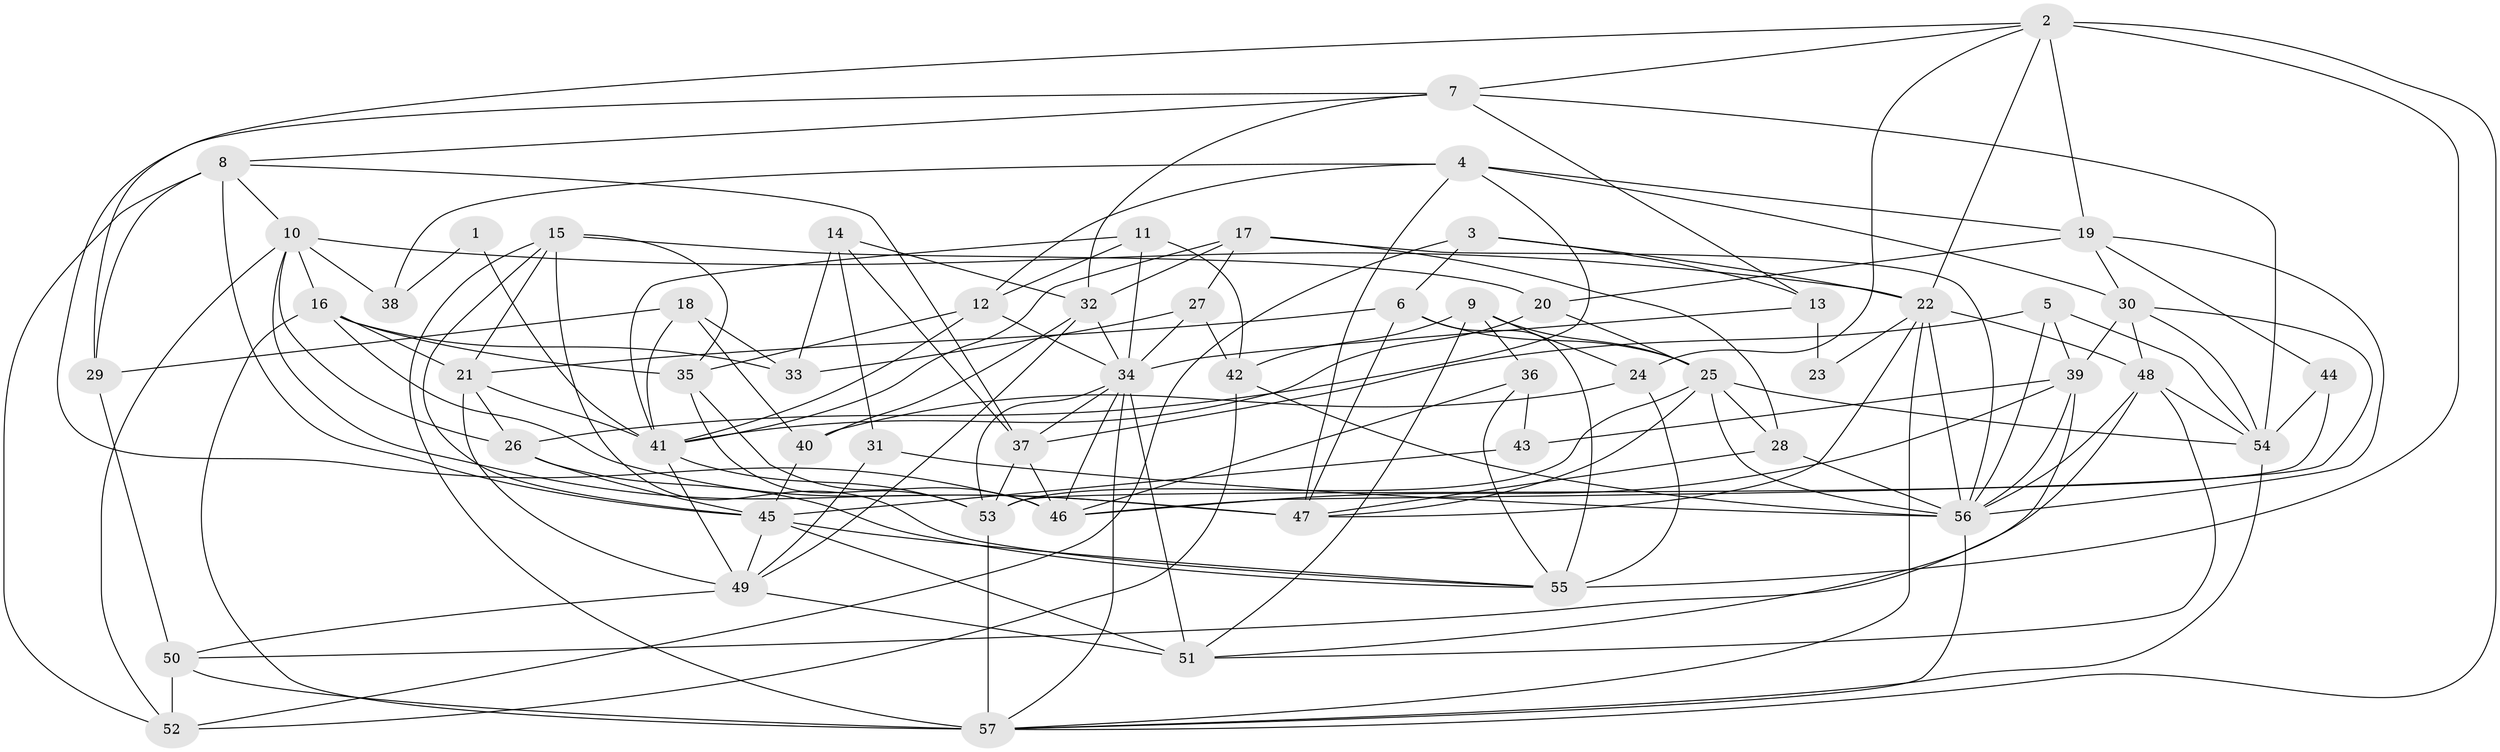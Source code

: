 // original degree distribution, {2: 0.1206896551724138, 5: 0.1896551724137931, 4: 0.3275862068965517, 3: 0.2413793103448276, 7: 0.05172413793103448, 6: 0.06896551724137931}
// Generated by graph-tools (version 1.1) at 2025/01/03/09/25 03:01:58]
// undirected, 57 vertices, 157 edges
graph export_dot {
graph [start="1"]
  node [color=gray90,style=filled];
  1;
  2;
  3;
  4;
  5;
  6;
  7;
  8;
  9;
  10;
  11;
  12;
  13;
  14;
  15;
  16;
  17;
  18;
  19;
  20;
  21;
  22;
  23;
  24;
  25;
  26;
  27;
  28;
  29;
  30;
  31;
  32;
  33;
  34;
  35;
  36;
  37;
  38;
  39;
  40;
  41;
  42;
  43;
  44;
  45;
  46;
  47;
  48;
  49;
  50;
  51;
  52;
  53;
  54;
  55;
  56;
  57;
  1 -- 38 [weight=1.0];
  1 -- 41 [weight=1.0];
  2 -- 7 [weight=1.0];
  2 -- 19 [weight=1.0];
  2 -- 22 [weight=1.0];
  2 -- 24 [weight=1.0];
  2 -- 29 [weight=1.0];
  2 -- 55 [weight=2.0];
  2 -- 57 [weight=1.0];
  3 -- 6 [weight=1.0];
  3 -- 13 [weight=1.0];
  3 -- 22 [weight=1.0];
  3 -- 52 [weight=1.0];
  4 -- 12 [weight=1.0];
  4 -- 19 [weight=1.0];
  4 -- 26 [weight=1.0];
  4 -- 30 [weight=1.0];
  4 -- 38 [weight=1.0];
  4 -- 47 [weight=1.0];
  5 -- 37 [weight=1.0];
  5 -- 39 [weight=1.0];
  5 -- 54 [weight=1.0];
  5 -- 56 [weight=1.0];
  6 -- 21 [weight=1.0];
  6 -- 25 [weight=1.0];
  6 -- 47 [weight=1.0];
  6 -- 55 [weight=1.0];
  7 -- 8 [weight=1.0];
  7 -- 13 [weight=1.0];
  7 -- 32 [weight=1.0];
  7 -- 46 [weight=1.0];
  7 -- 54 [weight=1.0];
  8 -- 10 [weight=1.0];
  8 -- 29 [weight=1.0];
  8 -- 37 [weight=1.0];
  8 -- 45 [weight=1.0];
  8 -- 52 [weight=1.0];
  9 -- 24 [weight=1.0];
  9 -- 25 [weight=1.0];
  9 -- 36 [weight=1.0];
  9 -- 42 [weight=1.0];
  9 -- 51 [weight=1.0];
  10 -- 16 [weight=1.0];
  10 -- 22 [weight=1.0];
  10 -- 26 [weight=1.0];
  10 -- 38 [weight=2.0];
  10 -- 47 [weight=1.0];
  10 -- 52 [weight=1.0];
  11 -- 12 [weight=2.0];
  11 -- 34 [weight=1.0];
  11 -- 41 [weight=1.0];
  11 -- 42 [weight=1.0];
  12 -- 34 [weight=1.0];
  12 -- 35 [weight=1.0];
  12 -- 41 [weight=1.0];
  13 -- 23 [weight=1.0];
  13 -- 34 [weight=1.0];
  14 -- 31 [weight=1.0];
  14 -- 32 [weight=1.0];
  14 -- 33 [weight=1.0];
  14 -- 37 [weight=1.0];
  15 -- 20 [weight=1.0];
  15 -- 21 [weight=1.0];
  15 -- 35 [weight=1.0];
  15 -- 45 [weight=1.0];
  15 -- 55 [weight=1.0];
  15 -- 57 [weight=2.0];
  16 -- 21 [weight=1.0];
  16 -- 33 [weight=2.0];
  16 -- 35 [weight=1.0];
  16 -- 47 [weight=1.0];
  16 -- 57 [weight=1.0];
  17 -- 27 [weight=1.0];
  17 -- 28 [weight=2.0];
  17 -- 32 [weight=1.0];
  17 -- 41 [weight=1.0];
  17 -- 56 [weight=1.0];
  18 -- 29 [weight=1.0];
  18 -- 33 [weight=1.0];
  18 -- 40 [weight=1.0];
  18 -- 41 [weight=1.0];
  19 -- 20 [weight=1.0];
  19 -- 30 [weight=1.0];
  19 -- 44 [weight=1.0];
  19 -- 56 [weight=1.0];
  20 -- 25 [weight=1.0];
  20 -- 41 [weight=1.0];
  21 -- 26 [weight=1.0];
  21 -- 41 [weight=1.0];
  21 -- 49 [weight=2.0];
  22 -- 23 [weight=2.0];
  22 -- 47 [weight=1.0];
  22 -- 48 [weight=1.0];
  22 -- 56 [weight=1.0];
  22 -- 57 [weight=1.0];
  24 -- 40 [weight=1.0];
  24 -- 55 [weight=1.0];
  25 -- 28 [weight=2.0];
  25 -- 47 [weight=1.0];
  25 -- 53 [weight=1.0];
  25 -- 54 [weight=1.0];
  25 -- 56 [weight=1.0];
  26 -- 45 [weight=1.0];
  26 -- 55 [weight=1.0];
  27 -- 33 [weight=1.0];
  27 -- 34 [weight=1.0];
  27 -- 42 [weight=1.0];
  28 -- 47 [weight=1.0];
  28 -- 56 [weight=1.0];
  29 -- 50 [weight=1.0];
  30 -- 39 [weight=1.0];
  30 -- 46 [weight=1.0];
  30 -- 48 [weight=1.0];
  30 -- 54 [weight=1.0];
  31 -- 49 [weight=1.0];
  31 -- 56 [weight=1.0];
  32 -- 34 [weight=1.0];
  32 -- 40 [weight=1.0];
  32 -- 49 [weight=1.0];
  34 -- 37 [weight=1.0];
  34 -- 46 [weight=1.0];
  34 -- 51 [weight=1.0];
  34 -- 53 [weight=1.0];
  34 -- 57 [weight=1.0];
  35 -- 46 [weight=1.0];
  35 -- 53 [weight=1.0];
  36 -- 43 [weight=1.0];
  36 -- 46 [weight=1.0];
  36 -- 55 [weight=1.0];
  37 -- 46 [weight=1.0];
  37 -- 53 [weight=1.0];
  39 -- 43 [weight=1.0];
  39 -- 46 [weight=1.0];
  39 -- 51 [weight=1.0];
  39 -- 56 [weight=1.0];
  40 -- 45 [weight=2.0];
  41 -- 49 [weight=1.0];
  41 -- 53 [weight=1.0];
  42 -- 52 [weight=1.0];
  42 -- 56 [weight=1.0];
  43 -- 45 [weight=1.0];
  44 -- 53 [weight=1.0];
  44 -- 54 [weight=1.0];
  45 -- 49 [weight=1.0];
  45 -- 51 [weight=1.0];
  45 -- 55 [weight=1.0];
  48 -- 50 [weight=1.0];
  48 -- 51 [weight=1.0];
  48 -- 54 [weight=1.0];
  48 -- 56 [weight=1.0];
  49 -- 50 [weight=2.0];
  49 -- 51 [weight=2.0];
  50 -- 52 [weight=1.0];
  50 -- 57 [weight=2.0];
  53 -- 57 [weight=1.0];
  54 -- 57 [weight=1.0];
  56 -- 57 [weight=1.0];
}
